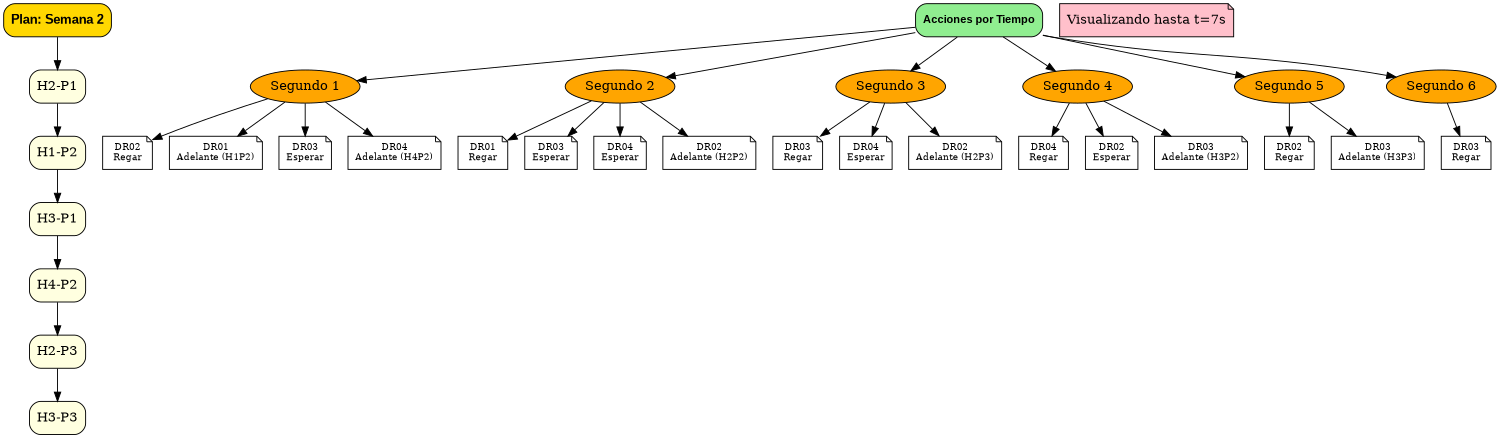 // Estado de TDAs
digraph {
	rankdir=TB size="10,8"
	node [fillcolor=lightblue shape=box style="rounded,filled"]
	plan [label="Plan: Semana 2" fillcolor=gold fontname="Arial Bold" fontsize=14]
	seq_0 [label="H2-P1" fillcolor=lightyellow]
	plan -> seq_0
	seq_1 [label="H1-P2" fillcolor=lightyellow]
	seq_0 -> seq_1
	seq_2 [label="H3-P1" fillcolor=lightyellow]
	seq_1 -> seq_2
	seq_3 [label="H4-P2" fillcolor=lightyellow]
	seq_2 -> seq_3
	seq_4 [label="H2-P3" fillcolor=lightyellow]
	seq_3 -> seq_4
	seq_5 [label="H3-P3" fillcolor=lightyellow]
	seq_4 -> seq_5
	acciones_title [label="Acciones por Tiempo" fillcolor=lightgreen fontname="Arial Bold" fontsize=12]
	tiempo_1 [label="Segundo 1" fillcolor=orange shape=ellipse]
	acciones_title -> tiempo_1
	t1_a0 [label="DR02\nRegar" fillcolor=white fontsize=10 shape=note]
	tiempo_1 -> t1_a0
	t1_a1 [label="DR01\nAdelante (H1P2)" fillcolor=white fontsize=10 shape=note]
	tiempo_1 -> t1_a1
	t1_a2 [label="DR03\nEsperar" fillcolor=white fontsize=10 shape=note]
	tiempo_1 -> t1_a2
	t1_a3 [label="DR04\nAdelante (H4P2)" fillcolor=white fontsize=10 shape=note]
	tiempo_1 -> t1_a3
	tiempo_2 [label="Segundo 2" fillcolor=orange shape=ellipse]
	acciones_title -> tiempo_2
	t2_a0 [label="DR01\nRegar" fillcolor=white fontsize=10 shape=note]
	tiempo_2 -> t2_a0
	t2_a1 [label="DR03\nEsperar" fillcolor=white fontsize=10 shape=note]
	tiempo_2 -> t2_a1
	t2_a2 [label="DR04\nEsperar" fillcolor=white fontsize=10 shape=note]
	tiempo_2 -> t2_a2
	t2_a3 [label="DR02\nAdelante (H2P2)" fillcolor=white fontsize=10 shape=note]
	tiempo_2 -> t2_a3
	tiempo_3 [label="Segundo 3" fillcolor=orange shape=ellipse]
	acciones_title -> tiempo_3
	t3_a0 [label="DR03\nRegar" fillcolor=white fontsize=10 shape=note]
	tiempo_3 -> t3_a0
	t3_a1 [label="DR04\nEsperar" fillcolor=white fontsize=10 shape=note]
	tiempo_3 -> t3_a1
	t3_a2 [label="DR02\nAdelante (H2P3)" fillcolor=white fontsize=10 shape=note]
	tiempo_3 -> t3_a2
	tiempo_4 [label="Segundo 4" fillcolor=orange shape=ellipse]
	acciones_title -> tiempo_4
	t4_a0 [label="DR04\nRegar" fillcolor=white fontsize=10 shape=note]
	tiempo_4 -> t4_a0
	t4_a1 [label="DR02\nEsperar" fillcolor=white fontsize=10 shape=note]
	tiempo_4 -> t4_a1
	t4_a2 [label="DR03\nAdelante (H3P2)" fillcolor=white fontsize=10 shape=note]
	tiempo_4 -> t4_a2
	tiempo_5 [label="Segundo 5" fillcolor=orange shape=ellipse]
	acciones_title -> tiempo_5
	t5_a0 [label="DR02\nRegar" fillcolor=white fontsize=10 shape=note]
	tiempo_5 -> t5_a0
	t5_a1 [label="DR03\nAdelante (H3P3)" fillcolor=white fontsize=10 shape=note]
	tiempo_5 -> t5_a1
	tiempo_6 [label="Segundo 6" fillcolor=orange shape=ellipse]
	acciones_title -> tiempo_6
	t6_a0 [label="DR03\nRegar" fillcolor=white fontsize=10 shape=note]
	tiempo_6 -> t6_a0
	time_info [label="Visualizando hasta t=7s" fillcolor=pink shape=note]
}

